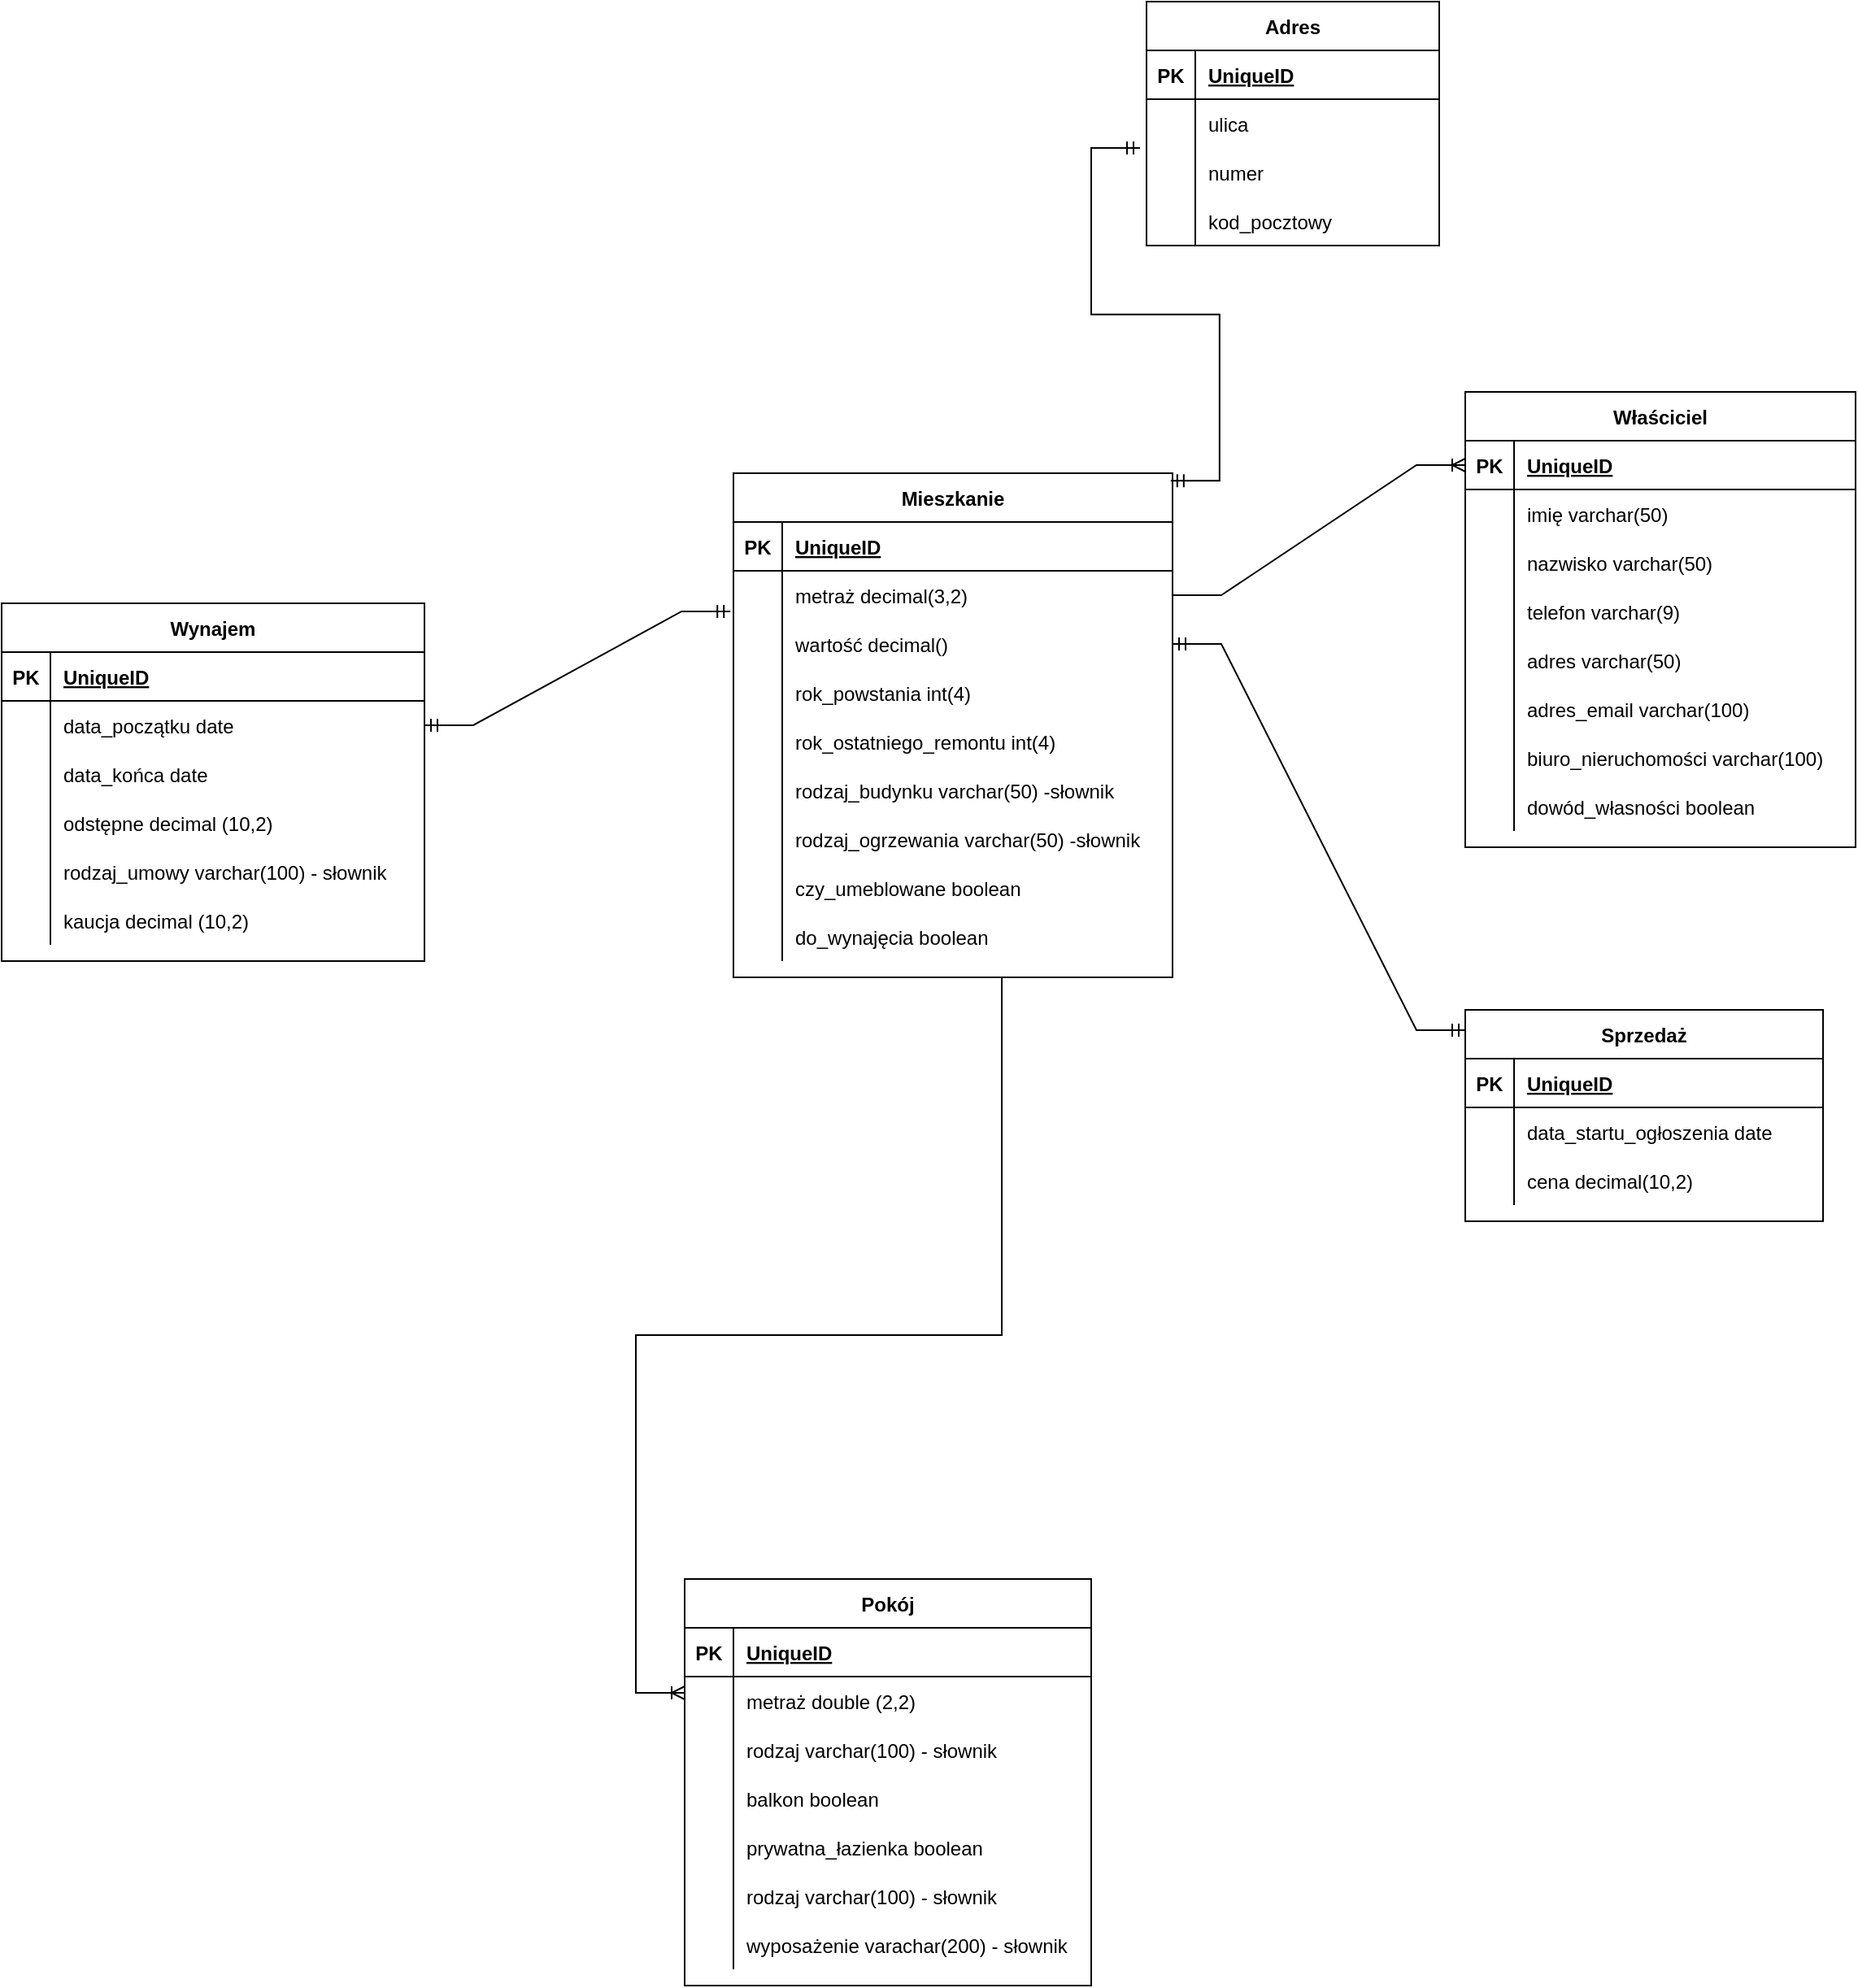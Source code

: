 <mxfile version="20.7.4" type="device"><diagram id="4XhJ7_oc-G2gW-B1SwyS" name="Strona-1"><mxGraphModel dx="2927" dy="2199" grid="1" gridSize="10" guides="1" tooltips="1" connect="1" arrows="1" fold="1" page="1" pageScale="1" pageWidth="827" pageHeight="1169" math="0" shadow="0"><root><mxCell id="0"/><mxCell id="1" parent="0"/><mxCell id="syOkJ2HVIBVwhHrvZyRW-1" value="Mieszkanie" style="shape=table;startSize=30;container=1;collapsible=1;childLayout=tableLayout;fixedRows=1;rowLines=0;fontStyle=1;align=center;resizeLast=1;" parent="1" vertex="1"><mxGeometry x="70" y="160" width="270" height="310" as="geometry"/></mxCell><mxCell id="syOkJ2HVIBVwhHrvZyRW-2" value="" style="shape=tableRow;horizontal=0;startSize=0;swimlaneHead=0;swimlaneBody=0;fillColor=none;collapsible=0;dropTarget=0;points=[[0,0.5],[1,0.5]];portConstraint=eastwest;top=0;left=0;right=0;bottom=1;" parent="syOkJ2HVIBVwhHrvZyRW-1" vertex="1"><mxGeometry y="30" width="270" height="30" as="geometry"/></mxCell><mxCell id="syOkJ2HVIBVwhHrvZyRW-3" value="PK" style="shape=partialRectangle;connectable=0;fillColor=none;top=0;left=0;bottom=0;right=0;fontStyle=1;overflow=hidden;" parent="syOkJ2HVIBVwhHrvZyRW-2" vertex="1"><mxGeometry width="30" height="30" as="geometry"><mxRectangle width="30" height="30" as="alternateBounds"/></mxGeometry></mxCell><mxCell id="syOkJ2HVIBVwhHrvZyRW-4" value="UniqueID" style="shape=partialRectangle;connectable=0;fillColor=none;top=0;left=0;bottom=0;right=0;align=left;spacingLeft=6;fontStyle=5;overflow=hidden;" parent="syOkJ2HVIBVwhHrvZyRW-2" vertex="1"><mxGeometry x="30" width="240" height="30" as="geometry"><mxRectangle width="240" height="30" as="alternateBounds"/></mxGeometry></mxCell><mxCell id="syOkJ2HVIBVwhHrvZyRW-8" value="" style="shape=tableRow;horizontal=0;startSize=0;swimlaneHead=0;swimlaneBody=0;fillColor=none;collapsible=0;dropTarget=0;points=[[0,0.5],[1,0.5]];portConstraint=eastwest;top=0;left=0;right=0;bottom=0;" parent="syOkJ2HVIBVwhHrvZyRW-1" vertex="1"><mxGeometry y="60" width="270" height="30" as="geometry"/></mxCell><mxCell id="syOkJ2HVIBVwhHrvZyRW-9" value="" style="shape=partialRectangle;connectable=0;fillColor=none;top=0;left=0;bottom=0;right=0;editable=1;overflow=hidden;" parent="syOkJ2HVIBVwhHrvZyRW-8" vertex="1"><mxGeometry width="30" height="30" as="geometry"><mxRectangle width="30" height="30" as="alternateBounds"/></mxGeometry></mxCell><mxCell id="syOkJ2HVIBVwhHrvZyRW-10" value="metraż decimal(3,2)" style="shape=partialRectangle;connectable=0;fillColor=none;top=0;left=0;bottom=0;right=0;align=left;spacingLeft=6;overflow=hidden;" parent="syOkJ2HVIBVwhHrvZyRW-8" vertex="1"><mxGeometry x="30" width="240" height="30" as="geometry"><mxRectangle width="240" height="30" as="alternateBounds"/></mxGeometry></mxCell><mxCell id="syOkJ2HVIBVwhHrvZyRW-27" style="shape=tableRow;horizontal=0;startSize=0;swimlaneHead=0;swimlaneBody=0;fillColor=none;collapsible=0;dropTarget=0;points=[[0,0.5],[1,0.5]];portConstraint=eastwest;top=0;left=0;right=0;bottom=0;" parent="syOkJ2HVIBVwhHrvZyRW-1" vertex="1"><mxGeometry y="90" width="270" height="30" as="geometry"/></mxCell><mxCell id="syOkJ2HVIBVwhHrvZyRW-28" style="shape=partialRectangle;connectable=0;fillColor=none;top=0;left=0;bottom=0;right=0;editable=1;overflow=hidden;" parent="syOkJ2HVIBVwhHrvZyRW-27" vertex="1"><mxGeometry width="30" height="30" as="geometry"><mxRectangle width="30" height="30" as="alternateBounds"/></mxGeometry></mxCell><mxCell id="syOkJ2HVIBVwhHrvZyRW-29" value="wartość decimal()" style="shape=partialRectangle;connectable=0;fillColor=none;top=0;left=0;bottom=0;right=0;align=left;spacingLeft=6;overflow=hidden;" parent="syOkJ2HVIBVwhHrvZyRW-27" vertex="1"><mxGeometry x="30" width="240" height="30" as="geometry"><mxRectangle width="240" height="30" as="alternateBounds"/></mxGeometry></mxCell><mxCell id="syOkJ2HVIBVwhHrvZyRW-30" style="shape=tableRow;horizontal=0;startSize=0;swimlaneHead=0;swimlaneBody=0;fillColor=none;collapsible=0;dropTarget=0;points=[[0,0.5],[1,0.5]];portConstraint=eastwest;top=0;left=0;right=0;bottom=0;" parent="syOkJ2HVIBVwhHrvZyRW-1" vertex="1"><mxGeometry y="120" width="270" height="30" as="geometry"/></mxCell><mxCell id="syOkJ2HVIBVwhHrvZyRW-31" style="shape=partialRectangle;connectable=0;fillColor=none;top=0;left=0;bottom=0;right=0;editable=1;overflow=hidden;" parent="syOkJ2HVIBVwhHrvZyRW-30" vertex="1"><mxGeometry width="30" height="30" as="geometry"><mxRectangle width="30" height="30" as="alternateBounds"/></mxGeometry></mxCell><mxCell id="syOkJ2HVIBVwhHrvZyRW-32" value="rok_powstania int(4)" style="shape=partialRectangle;connectable=0;fillColor=none;top=0;left=0;bottom=0;right=0;align=left;spacingLeft=6;overflow=hidden;" parent="syOkJ2HVIBVwhHrvZyRW-30" vertex="1"><mxGeometry x="30" width="240" height="30" as="geometry"><mxRectangle width="240" height="30" as="alternateBounds"/></mxGeometry></mxCell><mxCell id="syOkJ2HVIBVwhHrvZyRW-33" style="shape=tableRow;horizontal=0;startSize=0;swimlaneHead=0;swimlaneBody=0;fillColor=none;collapsible=0;dropTarget=0;points=[[0,0.5],[1,0.5]];portConstraint=eastwest;top=0;left=0;right=0;bottom=0;" parent="syOkJ2HVIBVwhHrvZyRW-1" vertex="1"><mxGeometry y="150" width="270" height="30" as="geometry"/></mxCell><mxCell id="syOkJ2HVIBVwhHrvZyRW-34" style="shape=partialRectangle;connectable=0;fillColor=none;top=0;left=0;bottom=0;right=0;editable=1;overflow=hidden;" parent="syOkJ2HVIBVwhHrvZyRW-33" vertex="1"><mxGeometry width="30" height="30" as="geometry"><mxRectangle width="30" height="30" as="alternateBounds"/></mxGeometry></mxCell><mxCell id="syOkJ2HVIBVwhHrvZyRW-35" value="rok_ostatniego_remontu int(4)" style="shape=partialRectangle;connectable=0;fillColor=none;top=0;left=0;bottom=0;right=0;align=left;spacingLeft=6;overflow=hidden;" parent="syOkJ2HVIBVwhHrvZyRW-33" vertex="1"><mxGeometry x="30" width="240" height="30" as="geometry"><mxRectangle width="240" height="30" as="alternateBounds"/></mxGeometry></mxCell><mxCell id="syOkJ2HVIBVwhHrvZyRW-36" style="shape=tableRow;horizontal=0;startSize=0;swimlaneHead=0;swimlaneBody=0;fillColor=none;collapsible=0;dropTarget=0;points=[[0,0.5],[1,0.5]];portConstraint=eastwest;top=0;left=0;right=0;bottom=0;" parent="syOkJ2HVIBVwhHrvZyRW-1" vertex="1"><mxGeometry y="180" width="270" height="30" as="geometry"/></mxCell><mxCell id="syOkJ2HVIBVwhHrvZyRW-37" style="shape=partialRectangle;connectable=0;fillColor=none;top=0;left=0;bottom=0;right=0;editable=1;overflow=hidden;" parent="syOkJ2HVIBVwhHrvZyRW-36" vertex="1"><mxGeometry width="30" height="30" as="geometry"><mxRectangle width="30" height="30" as="alternateBounds"/></mxGeometry></mxCell><mxCell id="syOkJ2HVIBVwhHrvZyRW-38" value="rodzaj_budynku varchar(50) -słownik" style="shape=partialRectangle;connectable=0;fillColor=none;top=0;left=0;bottom=0;right=0;align=left;spacingLeft=6;overflow=hidden;" parent="syOkJ2HVIBVwhHrvZyRW-36" vertex="1"><mxGeometry x="30" width="240" height="30" as="geometry"><mxRectangle width="240" height="30" as="alternateBounds"/></mxGeometry></mxCell><mxCell id="syOkJ2HVIBVwhHrvZyRW-39" style="shape=tableRow;horizontal=0;startSize=0;swimlaneHead=0;swimlaneBody=0;fillColor=none;collapsible=0;dropTarget=0;points=[[0,0.5],[1,0.5]];portConstraint=eastwest;top=0;left=0;right=0;bottom=0;" parent="syOkJ2HVIBVwhHrvZyRW-1" vertex="1"><mxGeometry y="210" width="270" height="30" as="geometry"/></mxCell><mxCell id="syOkJ2HVIBVwhHrvZyRW-40" style="shape=partialRectangle;connectable=0;fillColor=none;top=0;left=0;bottom=0;right=0;editable=1;overflow=hidden;" parent="syOkJ2HVIBVwhHrvZyRW-39" vertex="1"><mxGeometry width="30" height="30" as="geometry"><mxRectangle width="30" height="30" as="alternateBounds"/></mxGeometry></mxCell><mxCell id="syOkJ2HVIBVwhHrvZyRW-41" value="rodzaj_ogrzewania varchar(50) -słownik" style="shape=partialRectangle;connectable=0;fillColor=none;top=0;left=0;bottom=0;right=0;align=left;spacingLeft=6;overflow=hidden;" parent="syOkJ2HVIBVwhHrvZyRW-39" vertex="1"><mxGeometry x="30" width="240" height="30" as="geometry"><mxRectangle width="240" height="30" as="alternateBounds"/></mxGeometry></mxCell><mxCell id="syOkJ2HVIBVwhHrvZyRW-42" style="shape=tableRow;horizontal=0;startSize=0;swimlaneHead=0;swimlaneBody=0;fillColor=none;collapsible=0;dropTarget=0;points=[[0,0.5],[1,0.5]];portConstraint=eastwest;top=0;left=0;right=0;bottom=0;" parent="syOkJ2HVIBVwhHrvZyRW-1" vertex="1"><mxGeometry y="240" width="270" height="30" as="geometry"/></mxCell><mxCell id="syOkJ2HVIBVwhHrvZyRW-43" style="shape=partialRectangle;connectable=0;fillColor=none;top=0;left=0;bottom=0;right=0;editable=1;overflow=hidden;" parent="syOkJ2HVIBVwhHrvZyRW-42" vertex="1"><mxGeometry width="30" height="30" as="geometry"><mxRectangle width="30" height="30" as="alternateBounds"/></mxGeometry></mxCell><mxCell id="syOkJ2HVIBVwhHrvZyRW-44" value="czy_umeblowane boolean" style="shape=partialRectangle;connectable=0;fillColor=none;top=0;left=0;bottom=0;right=0;align=left;spacingLeft=6;overflow=hidden;" parent="syOkJ2HVIBVwhHrvZyRW-42" vertex="1"><mxGeometry x="30" width="240" height="30" as="geometry"><mxRectangle width="240" height="30" as="alternateBounds"/></mxGeometry></mxCell><mxCell id="syOkJ2HVIBVwhHrvZyRW-146" style="shape=tableRow;horizontal=0;startSize=0;swimlaneHead=0;swimlaneBody=0;fillColor=none;collapsible=0;dropTarget=0;points=[[0,0.5],[1,0.5]];portConstraint=eastwest;top=0;left=0;right=0;bottom=0;" parent="syOkJ2HVIBVwhHrvZyRW-1" vertex="1"><mxGeometry y="270" width="270" height="30" as="geometry"/></mxCell><mxCell id="syOkJ2HVIBVwhHrvZyRW-147" style="shape=partialRectangle;connectable=0;fillColor=none;top=0;left=0;bottom=0;right=0;editable=1;overflow=hidden;" parent="syOkJ2HVIBVwhHrvZyRW-146" vertex="1"><mxGeometry width="30" height="30" as="geometry"><mxRectangle width="30" height="30" as="alternateBounds"/></mxGeometry></mxCell><mxCell id="syOkJ2HVIBVwhHrvZyRW-148" value="do_wynajęcia boolean" style="shape=partialRectangle;connectable=0;fillColor=none;top=0;left=0;bottom=0;right=0;align=left;spacingLeft=6;overflow=hidden;" parent="syOkJ2HVIBVwhHrvZyRW-146" vertex="1"><mxGeometry x="30" width="240" height="30" as="geometry"><mxRectangle width="240" height="30" as="alternateBounds"/></mxGeometry></mxCell><mxCell id="syOkJ2HVIBVwhHrvZyRW-54" value="Właściciel" style="shape=table;startSize=30;container=1;collapsible=1;childLayout=tableLayout;fixedRows=1;rowLines=0;fontStyle=1;align=center;resizeLast=1;" parent="1" vertex="1"><mxGeometry x="520" y="110" width="240" height="280" as="geometry"/></mxCell><mxCell id="syOkJ2HVIBVwhHrvZyRW-55" value="" style="shape=tableRow;horizontal=0;startSize=0;swimlaneHead=0;swimlaneBody=0;fillColor=none;collapsible=0;dropTarget=0;points=[[0,0.5],[1,0.5]];portConstraint=eastwest;top=0;left=0;right=0;bottom=1;" parent="syOkJ2HVIBVwhHrvZyRW-54" vertex="1"><mxGeometry y="30" width="240" height="30" as="geometry"/></mxCell><mxCell id="syOkJ2HVIBVwhHrvZyRW-56" value="PK" style="shape=partialRectangle;connectable=0;fillColor=none;top=0;left=0;bottom=0;right=0;fontStyle=1;overflow=hidden;" parent="syOkJ2HVIBVwhHrvZyRW-55" vertex="1"><mxGeometry width="30" height="30" as="geometry"><mxRectangle width="30" height="30" as="alternateBounds"/></mxGeometry></mxCell><mxCell id="syOkJ2HVIBVwhHrvZyRW-57" value="UniqueID" style="shape=partialRectangle;connectable=0;fillColor=none;top=0;left=0;bottom=0;right=0;align=left;spacingLeft=6;fontStyle=5;overflow=hidden;" parent="syOkJ2HVIBVwhHrvZyRW-55" vertex="1"><mxGeometry x="30" width="210" height="30" as="geometry"><mxRectangle width="210" height="30" as="alternateBounds"/></mxGeometry></mxCell><mxCell id="syOkJ2HVIBVwhHrvZyRW-58" value="" style="shape=tableRow;horizontal=0;startSize=0;swimlaneHead=0;swimlaneBody=0;fillColor=none;collapsible=0;dropTarget=0;points=[[0,0.5],[1,0.5]];portConstraint=eastwest;top=0;left=0;right=0;bottom=0;" parent="syOkJ2HVIBVwhHrvZyRW-54" vertex="1"><mxGeometry y="60" width="240" height="30" as="geometry"/></mxCell><mxCell id="syOkJ2HVIBVwhHrvZyRW-59" value="" style="shape=partialRectangle;connectable=0;fillColor=none;top=0;left=0;bottom=0;right=0;editable=1;overflow=hidden;" parent="syOkJ2HVIBVwhHrvZyRW-58" vertex="1"><mxGeometry width="30" height="30" as="geometry"><mxRectangle width="30" height="30" as="alternateBounds"/></mxGeometry></mxCell><mxCell id="syOkJ2HVIBVwhHrvZyRW-60" value="imię varchar(50)" style="shape=partialRectangle;connectable=0;fillColor=none;top=0;left=0;bottom=0;right=0;align=left;spacingLeft=6;overflow=hidden;" parent="syOkJ2HVIBVwhHrvZyRW-58" vertex="1"><mxGeometry x="30" width="210" height="30" as="geometry"><mxRectangle width="210" height="30" as="alternateBounds"/></mxGeometry></mxCell><mxCell id="syOkJ2HVIBVwhHrvZyRW-61" value="" style="shape=tableRow;horizontal=0;startSize=0;swimlaneHead=0;swimlaneBody=0;fillColor=none;collapsible=0;dropTarget=0;points=[[0,0.5],[1,0.5]];portConstraint=eastwest;top=0;left=0;right=0;bottom=0;" parent="syOkJ2HVIBVwhHrvZyRW-54" vertex="1"><mxGeometry y="90" width="240" height="30" as="geometry"/></mxCell><mxCell id="syOkJ2HVIBVwhHrvZyRW-62" value="" style="shape=partialRectangle;connectable=0;fillColor=none;top=0;left=0;bottom=0;right=0;editable=1;overflow=hidden;" parent="syOkJ2HVIBVwhHrvZyRW-61" vertex="1"><mxGeometry width="30" height="30" as="geometry"><mxRectangle width="30" height="30" as="alternateBounds"/></mxGeometry></mxCell><mxCell id="syOkJ2HVIBVwhHrvZyRW-63" value="nazwisko varchar(50)" style="shape=partialRectangle;connectable=0;fillColor=none;top=0;left=0;bottom=0;right=0;align=left;spacingLeft=6;overflow=hidden;" parent="syOkJ2HVIBVwhHrvZyRW-61" vertex="1"><mxGeometry x="30" width="210" height="30" as="geometry"><mxRectangle width="210" height="30" as="alternateBounds"/></mxGeometry></mxCell><mxCell id="syOkJ2HVIBVwhHrvZyRW-64" value="" style="shape=tableRow;horizontal=0;startSize=0;swimlaneHead=0;swimlaneBody=0;fillColor=none;collapsible=0;dropTarget=0;points=[[0,0.5],[1,0.5]];portConstraint=eastwest;top=0;left=0;right=0;bottom=0;" parent="syOkJ2HVIBVwhHrvZyRW-54" vertex="1"><mxGeometry y="120" width="240" height="30" as="geometry"/></mxCell><mxCell id="syOkJ2HVIBVwhHrvZyRW-65" value="" style="shape=partialRectangle;connectable=0;fillColor=none;top=0;left=0;bottom=0;right=0;editable=1;overflow=hidden;" parent="syOkJ2HVIBVwhHrvZyRW-64" vertex="1"><mxGeometry width="30" height="30" as="geometry"><mxRectangle width="30" height="30" as="alternateBounds"/></mxGeometry></mxCell><mxCell id="syOkJ2HVIBVwhHrvZyRW-66" value="telefon varchar(9)" style="shape=partialRectangle;connectable=0;fillColor=none;top=0;left=0;bottom=0;right=0;align=left;spacingLeft=6;overflow=hidden;" parent="syOkJ2HVIBVwhHrvZyRW-64" vertex="1"><mxGeometry x="30" width="210" height="30" as="geometry"><mxRectangle width="210" height="30" as="alternateBounds"/></mxGeometry></mxCell><mxCell id="syOkJ2HVIBVwhHrvZyRW-67" style="shape=tableRow;horizontal=0;startSize=0;swimlaneHead=0;swimlaneBody=0;fillColor=none;collapsible=0;dropTarget=0;points=[[0,0.5],[1,0.5]];portConstraint=eastwest;top=0;left=0;right=0;bottom=0;" parent="syOkJ2HVIBVwhHrvZyRW-54" vertex="1"><mxGeometry y="150" width="240" height="30" as="geometry"/></mxCell><mxCell id="syOkJ2HVIBVwhHrvZyRW-68" style="shape=partialRectangle;connectable=0;fillColor=none;top=0;left=0;bottom=0;right=0;editable=1;overflow=hidden;" parent="syOkJ2HVIBVwhHrvZyRW-67" vertex="1"><mxGeometry width="30" height="30" as="geometry"><mxRectangle width="30" height="30" as="alternateBounds"/></mxGeometry></mxCell><mxCell id="syOkJ2HVIBVwhHrvZyRW-69" value="adres varchar(50)" style="shape=partialRectangle;connectable=0;fillColor=none;top=0;left=0;bottom=0;right=0;align=left;spacingLeft=6;overflow=hidden;" parent="syOkJ2HVIBVwhHrvZyRW-67" vertex="1"><mxGeometry x="30" width="210" height="30" as="geometry"><mxRectangle width="210" height="30" as="alternateBounds"/></mxGeometry></mxCell><mxCell id="syOkJ2HVIBVwhHrvZyRW-70" style="shape=tableRow;horizontal=0;startSize=0;swimlaneHead=0;swimlaneBody=0;fillColor=none;collapsible=0;dropTarget=0;points=[[0,0.5],[1,0.5]];portConstraint=eastwest;top=0;left=0;right=0;bottom=0;" parent="syOkJ2HVIBVwhHrvZyRW-54" vertex="1"><mxGeometry y="180" width="240" height="30" as="geometry"/></mxCell><mxCell id="syOkJ2HVIBVwhHrvZyRW-71" style="shape=partialRectangle;connectable=0;fillColor=none;top=0;left=0;bottom=0;right=0;editable=1;overflow=hidden;" parent="syOkJ2HVIBVwhHrvZyRW-70" vertex="1"><mxGeometry width="30" height="30" as="geometry"><mxRectangle width="30" height="30" as="alternateBounds"/></mxGeometry></mxCell><mxCell id="syOkJ2HVIBVwhHrvZyRW-72" value="adres_email varchar(100)" style="shape=partialRectangle;connectable=0;fillColor=none;top=0;left=0;bottom=0;right=0;align=left;spacingLeft=6;overflow=hidden;" parent="syOkJ2HVIBVwhHrvZyRW-70" vertex="1"><mxGeometry x="30" width="210" height="30" as="geometry"><mxRectangle width="210" height="30" as="alternateBounds"/></mxGeometry></mxCell><mxCell id="syOkJ2HVIBVwhHrvZyRW-76" style="shape=tableRow;horizontal=0;startSize=0;swimlaneHead=0;swimlaneBody=0;fillColor=none;collapsible=0;dropTarget=0;points=[[0,0.5],[1,0.5]];portConstraint=eastwest;top=0;left=0;right=0;bottom=0;" parent="syOkJ2HVIBVwhHrvZyRW-54" vertex="1"><mxGeometry y="210" width="240" height="30" as="geometry"/></mxCell><mxCell id="syOkJ2HVIBVwhHrvZyRW-77" style="shape=partialRectangle;connectable=0;fillColor=none;top=0;left=0;bottom=0;right=0;editable=1;overflow=hidden;" parent="syOkJ2HVIBVwhHrvZyRW-76" vertex="1"><mxGeometry width="30" height="30" as="geometry"><mxRectangle width="30" height="30" as="alternateBounds"/></mxGeometry></mxCell><mxCell id="syOkJ2HVIBVwhHrvZyRW-78" value="biuro_nieruchomości varchar(100)" style="shape=partialRectangle;connectable=0;fillColor=none;top=0;left=0;bottom=0;right=0;align=left;spacingLeft=6;overflow=hidden;" parent="syOkJ2HVIBVwhHrvZyRW-76" vertex="1"><mxGeometry x="30" width="210" height="30" as="geometry"><mxRectangle width="210" height="30" as="alternateBounds"/></mxGeometry></mxCell><mxCell id="syOkJ2HVIBVwhHrvZyRW-143" style="shape=tableRow;horizontal=0;startSize=0;swimlaneHead=0;swimlaneBody=0;fillColor=none;collapsible=0;dropTarget=0;points=[[0,0.5],[1,0.5]];portConstraint=eastwest;top=0;left=0;right=0;bottom=0;" parent="syOkJ2HVIBVwhHrvZyRW-54" vertex="1"><mxGeometry y="240" width="240" height="30" as="geometry"/></mxCell><mxCell id="syOkJ2HVIBVwhHrvZyRW-144" style="shape=partialRectangle;connectable=0;fillColor=none;top=0;left=0;bottom=0;right=0;editable=1;overflow=hidden;" parent="syOkJ2HVIBVwhHrvZyRW-143" vertex="1"><mxGeometry width="30" height="30" as="geometry"><mxRectangle width="30" height="30" as="alternateBounds"/></mxGeometry></mxCell><mxCell id="syOkJ2HVIBVwhHrvZyRW-145" value="dowód_własności boolean" style="shape=partialRectangle;connectable=0;fillColor=none;top=0;left=0;bottom=0;right=0;align=left;spacingLeft=6;overflow=hidden;" parent="syOkJ2HVIBVwhHrvZyRW-143" vertex="1"><mxGeometry x="30" width="210" height="30" as="geometry"><mxRectangle width="210" height="30" as="alternateBounds"/></mxGeometry></mxCell><mxCell id="syOkJ2HVIBVwhHrvZyRW-79" value="Wynajem" style="shape=table;startSize=30;container=1;collapsible=1;childLayout=tableLayout;fixedRows=1;rowLines=0;fontStyle=1;align=center;resizeLast=1;" parent="1" vertex="1"><mxGeometry x="-380" y="240" width="260" height="220" as="geometry"/></mxCell><mxCell id="syOkJ2HVIBVwhHrvZyRW-80" value="" style="shape=tableRow;horizontal=0;startSize=0;swimlaneHead=0;swimlaneBody=0;fillColor=none;collapsible=0;dropTarget=0;points=[[0,0.5],[1,0.5]];portConstraint=eastwest;top=0;left=0;right=0;bottom=1;" parent="syOkJ2HVIBVwhHrvZyRW-79" vertex="1"><mxGeometry y="30" width="260" height="30" as="geometry"/></mxCell><mxCell id="syOkJ2HVIBVwhHrvZyRW-81" value="PK" style="shape=partialRectangle;connectable=0;fillColor=none;top=0;left=0;bottom=0;right=0;fontStyle=1;overflow=hidden;" parent="syOkJ2HVIBVwhHrvZyRW-80" vertex="1"><mxGeometry width="30" height="30" as="geometry"><mxRectangle width="30" height="30" as="alternateBounds"/></mxGeometry></mxCell><mxCell id="syOkJ2HVIBVwhHrvZyRW-82" value="UniqueID" style="shape=partialRectangle;connectable=0;fillColor=none;top=0;left=0;bottom=0;right=0;align=left;spacingLeft=6;fontStyle=5;overflow=hidden;" parent="syOkJ2HVIBVwhHrvZyRW-80" vertex="1"><mxGeometry x="30" width="230" height="30" as="geometry"><mxRectangle width="230" height="30" as="alternateBounds"/></mxGeometry></mxCell><mxCell id="syOkJ2HVIBVwhHrvZyRW-83" value="" style="shape=tableRow;horizontal=0;startSize=0;swimlaneHead=0;swimlaneBody=0;fillColor=none;collapsible=0;dropTarget=0;points=[[0,0.5],[1,0.5]];portConstraint=eastwest;top=0;left=0;right=0;bottom=0;" parent="syOkJ2HVIBVwhHrvZyRW-79" vertex="1"><mxGeometry y="60" width="260" height="30" as="geometry"/></mxCell><mxCell id="syOkJ2HVIBVwhHrvZyRW-84" value="" style="shape=partialRectangle;connectable=0;fillColor=none;top=0;left=0;bottom=0;right=0;editable=1;overflow=hidden;" parent="syOkJ2HVIBVwhHrvZyRW-83" vertex="1"><mxGeometry width="30" height="30" as="geometry"><mxRectangle width="30" height="30" as="alternateBounds"/></mxGeometry></mxCell><mxCell id="syOkJ2HVIBVwhHrvZyRW-85" value="data_początku date" style="shape=partialRectangle;connectable=0;fillColor=none;top=0;left=0;bottom=0;right=0;align=left;spacingLeft=6;overflow=hidden;" parent="syOkJ2HVIBVwhHrvZyRW-83" vertex="1"><mxGeometry x="30" width="230" height="30" as="geometry"><mxRectangle width="230" height="30" as="alternateBounds"/></mxGeometry></mxCell><mxCell id="syOkJ2HVIBVwhHrvZyRW-86" value="" style="shape=tableRow;horizontal=0;startSize=0;swimlaneHead=0;swimlaneBody=0;fillColor=none;collapsible=0;dropTarget=0;points=[[0,0.5],[1,0.5]];portConstraint=eastwest;top=0;left=0;right=0;bottom=0;" parent="syOkJ2HVIBVwhHrvZyRW-79" vertex="1"><mxGeometry y="90" width="260" height="30" as="geometry"/></mxCell><mxCell id="syOkJ2HVIBVwhHrvZyRW-87" value="" style="shape=partialRectangle;connectable=0;fillColor=none;top=0;left=0;bottom=0;right=0;editable=1;overflow=hidden;" parent="syOkJ2HVIBVwhHrvZyRW-86" vertex="1"><mxGeometry width="30" height="30" as="geometry"><mxRectangle width="30" height="30" as="alternateBounds"/></mxGeometry></mxCell><mxCell id="syOkJ2HVIBVwhHrvZyRW-88" value="data_końca date" style="shape=partialRectangle;connectable=0;fillColor=none;top=0;left=0;bottom=0;right=0;align=left;spacingLeft=6;overflow=hidden;" parent="syOkJ2HVIBVwhHrvZyRW-86" vertex="1"><mxGeometry x="30" width="230" height="30" as="geometry"><mxRectangle width="230" height="30" as="alternateBounds"/></mxGeometry></mxCell><mxCell id="syOkJ2HVIBVwhHrvZyRW-89" value="" style="shape=tableRow;horizontal=0;startSize=0;swimlaneHead=0;swimlaneBody=0;fillColor=none;collapsible=0;dropTarget=0;points=[[0,0.5],[1,0.5]];portConstraint=eastwest;top=0;left=0;right=0;bottom=0;" parent="syOkJ2HVIBVwhHrvZyRW-79" vertex="1"><mxGeometry y="120" width="260" height="30" as="geometry"/></mxCell><mxCell id="syOkJ2HVIBVwhHrvZyRW-90" value="" style="shape=partialRectangle;connectable=0;fillColor=none;top=0;left=0;bottom=0;right=0;editable=1;overflow=hidden;" parent="syOkJ2HVIBVwhHrvZyRW-89" vertex="1"><mxGeometry width="30" height="30" as="geometry"><mxRectangle width="30" height="30" as="alternateBounds"/></mxGeometry></mxCell><mxCell id="syOkJ2HVIBVwhHrvZyRW-91" value="odstępne decimal (10,2)" style="shape=partialRectangle;connectable=0;fillColor=none;top=0;left=0;bottom=0;right=0;align=left;spacingLeft=6;overflow=hidden;" parent="syOkJ2HVIBVwhHrvZyRW-89" vertex="1"><mxGeometry x="30" width="230" height="30" as="geometry"><mxRectangle width="230" height="30" as="alternateBounds"/></mxGeometry></mxCell><mxCell id="syOkJ2HVIBVwhHrvZyRW-92" style="shape=tableRow;horizontal=0;startSize=0;swimlaneHead=0;swimlaneBody=0;fillColor=none;collapsible=0;dropTarget=0;points=[[0,0.5],[1,0.5]];portConstraint=eastwest;top=0;left=0;right=0;bottom=0;" parent="syOkJ2HVIBVwhHrvZyRW-79" vertex="1"><mxGeometry y="150" width="260" height="30" as="geometry"/></mxCell><mxCell id="syOkJ2HVIBVwhHrvZyRW-93" style="shape=partialRectangle;connectable=0;fillColor=none;top=0;left=0;bottom=0;right=0;editable=1;overflow=hidden;" parent="syOkJ2HVIBVwhHrvZyRW-92" vertex="1"><mxGeometry width="30" height="30" as="geometry"><mxRectangle width="30" height="30" as="alternateBounds"/></mxGeometry></mxCell><mxCell id="syOkJ2HVIBVwhHrvZyRW-94" value="rodzaj_umowy varchar(100) - słownik" style="shape=partialRectangle;connectable=0;fillColor=none;top=0;left=0;bottom=0;right=0;align=left;spacingLeft=6;overflow=hidden;" parent="syOkJ2HVIBVwhHrvZyRW-92" vertex="1"><mxGeometry x="30" width="230" height="30" as="geometry"><mxRectangle width="230" height="30" as="alternateBounds"/></mxGeometry></mxCell><mxCell id="syOkJ2HVIBVwhHrvZyRW-95" style="shape=tableRow;horizontal=0;startSize=0;swimlaneHead=0;swimlaneBody=0;fillColor=none;collapsible=0;dropTarget=0;points=[[0,0.5],[1,0.5]];portConstraint=eastwest;top=0;left=0;right=0;bottom=0;" parent="syOkJ2HVIBVwhHrvZyRW-79" vertex="1"><mxGeometry y="180" width="260" height="30" as="geometry"/></mxCell><mxCell id="syOkJ2HVIBVwhHrvZyRW-96" style="shape=partialRectangle;connectable=0;fillColor=none;top=0;left=0;bottom=0;right=0;editable=1;overflow=hidden;" parent="syOkJ2HVIBVwhHrvZyRW-95" vertex="1"><mxGeometry width="30" height="30" as="geometry"><mxRectangle width="30" height="30" as="alternateBounds"/></mxGeometry></mxCell><mxCell id="syOkJ2HVIBVwhHrvZyRW-97" value="kaucja decimal (10,2)" style="shape=partialRectangle;connectable=0;fillColor=none;top=0;left=0;bottom=0;right=0;align=left;spacingLeft=6;overflow=hidden;" parent="syOkJ2HVIBVwhHrvZyRW-95" vertex="1"><mxGeometry x="30" width="230" height="30" as="geometry"><mxRectangle width="230" height="30" as="alternateBounds"/></mxGeometry></mxCell><mxCell id="syOkJ2HVIBVwhHrvZyRW-98" value="Sprzedaż" style="shape=table;startSize=30;container=1;collapsible=1;childLayout=tableLayout;fixedRows=1;rowLines=0;fontStyle=1;align=center;resizeLast=1;" parent="1" vertex="1"><mxGeometry x="520" y="490" width="220" height="130" as="geometry"/></mxCell><mxCell id="syOkJ2HVIBVwhHrvZyRW-99" value="" style="shape=tableRow;horizontal=0;startSize=0;swimlaneHead=0;swimlaneBody=0;fillColor=none;collapsible=0;dropTarget=0;points=[[0,0.5],[1,0.5]];portConstraint=eastwest;top=0;left=0;right=0;bottom=1;" parent="syOkJ2HVIBVwhHrvZyRW-98" vertex="1"><mxGeometry y="30" width="220" height="30" as="geometry"/></mxCell><mxCell id="syOkJ2HVIBVwhHrvZyRW-100" value="PK" style="shape=partialRectangle;connectable=0;fillColor=none;top=0;left=0;bottom=0;right=0;fontStyle=1;overflow=hidden;" parent="syOkJ2HVIBVwhHrvZyRW-99" vertex="1"><mxGeometry width="30" height="30" as="geometry"><mxRectangle width="30" height="30" as="alternateBounds"/></mxGeometry></mxCell><mxCell id="syOkJ2HVIBVwhHrvZyRW-101" value="UniqueID" style="shape=partialRectangle;connectable=0;fillColor=none;top=0;left=0;bottom=0;right=0;align=left;spacingLeft=6;fontStyle=5;overflow=hidden;" parent="syOkJ2HVIBVwhHrvZyRW-99" vertex="1"><mxGeometry x="30" width="190" height="30" as="geometry"><mxRectangle width="190" height="30" as="alternateBounds"/></mxGeometry></mxCell><mxCell id="syOkJ2HVIBVwhHrvZyRW-102" value="" style="shape=tableRow;horizontal=0;startSize=0;swimlaneHead=0;swimlaneBody=0;fillColor=none;collapsible=0;dropTarget=0;points=[[0,0.5],[1,0.5]];portConstraint=eastwest;top=0;left=0;right=0;bottom=0;" parent="syOkJ2HVIBVwhHrvZyRW-98" vertex="1"><mxGeometry y="60" width="220" height="30" as="geometry"/></mxCell><mxCell id="syOkJ2HVIBVwhHrvZyRW-103" value="" style="shape=partialRectangle;connectable=0;fillColor=none;top=0;left=0;bottom=0;right=0;editable=1;overflow=hidden;" parent="syOkJ2HVIBVwhHrvZyRW-102" vertex="1"><mxGeometry width="30" height="30" as="geometry"><mxRectangle width="30" height="30" as="alternateBounds"/></mxGeometry></mxCell><mxCell id="syOkJ2HVIBVwhHrvZyRW-104" value="data_startu_ogłoszenia date" style="shape=partialRectangle;connectable=0;fillColor=none;top=0;left=0;bottom=0;right=0;align=left;spacingLeft=6;overflow=hidden;" parent="syOkJ2HVIBVwhHrvZyRW-102" vertex="1"><mxGeometry x="30" width="190" height="30" as="geometry"><mxRectangle width="190" height="30" as="alternateBounds"/></mxGeometry></mxCell><mxCell id="syOkJ2HVIBVwhHrvZyRW-105" value="" style="shape=tableRow;horizontal=0;startSize=0;swimlaneHead=0;swimlaneBody=0;fillColor=none;collapsible=0;dropTarget=0;points=[[0,0.5],[1,0.5]];portConstraint=eastwest;top=0;left=0;right=0;bottom=0;" parent="syOkJ2HVIBVwhHrvZyRW-98" vertex="1"><mxGeometry y="90" width="220" height="30" as="geometry"/></mxCell><mxCell id="syOkJ2HVIBVwhHrvZyRW-106" value="" style="shape=partialRectangle;connectable=0;fillColor=none;top=0;left=0;bottom=0;right=0;editable=1;overflow=hidden;" parent="syOkJ2HVIBVwhHrvZyRW-105" vertex="1"><mxGeometry width="30" height="30" as="geometry"><mxRectangle width="30" height="30" as="alternateBounds"/></mxGeometry></mxCell><mxCell id="syOkJ2HVIBVwhHrvZyRW-107" value="cena decimal(10,2)" style="shape=partialRectangle;connectable=0;fillColor=none;top=0;left=0;bottom=0;right=0;align=left;spacingLeft=6;overflow=hidden;" parent="syOkJ2HVIBVwhHrvZyRW-105" vertex="1"><mxGeometry x="30" width="190" height="30" as="geometry"><mxRectangle width="190" height="30" as="alternateBounds"/></mxGeometry></mxCell><mxCell id="syOkJ2HVIBVwhHrvZyRW-117" value="Pokój" style="shape=table;startSize=30;container=1;collapsible=1;childLayout=tableLayout;fixedRows=1;rowLines=0;fontStyle=1;align=center;resizeLast=1;" parent="1" vertex="1"><mxGeometry x="40" y="840" width="250" height="250" as="geometry"/></mxCell><mxCell id="syOkJ2HVIBVwhHrvZyRW-118" value="" style="shape=tableRow;horizontal=0;startSize=0;swimlaneHead=0;swimlaneBody=0;fillColor=none;collapsible=0;dropTarget=0;points=[[0,0.5],[1,0.5]];portConstraint=eastwest;top=0;left=0;right=0;bottom=1;" parent="syOkJ2HVIBVwhHrvZyRW-117" vertex="1"><mxGeometry y="30" width="250" height="30" as="geometry"/></mxCell><mxCell id="syOkJ2HVIBVwhHrvZyRW-119" value="PK" style="shape=partialRectangle;connectable=0;fillColor=none;top=0;left=0;bottom=0;right=0;fontStyle=1;overflow=hidden;" parent="syOkJ2HVIBVwhHrvZyRW-118" vertex="1"><mxGeometry width="30" height="30" as="geometry"><mxRectangle width="30" height="30" as="alternateBounds"/></mxGeometry></mxCell><mxCell id="syOkJ2HVIBVwhHrvZyRW-120" value="UniqueID" style="shape=partialRectangle;connectable=0;fillColor=none;top=0;left=0;bottom=0;right=0;align=left;spacingLeft=6;fontStyle=5;overflow=hidden;" parent="syOkJ2HVIBVwhHrvZyRW-118" vertex="1"><mxGeometry x="30" width="220" height="30" as="geometry"><mxRectangle width="220" height="30" as="alternateBounds"/></mxGeometry></mxCell><mxCell id="syOkJ2HVIBVwhHrvZyRW-121" value="" style="shape=tableRow;horizontal=0;startSize=0;swimlaneHead=0;swimlaneBody=0;fillColor=none;collapsible=0;dropTarget=0;points=[[0,0.5],[1,0.5]];portConstraint=eastwest;top=0;left=0;right=0;bottom=0;" parent="syOkJ2HVIBVwhHrvZyRW-117" vertex="1"><mxGeometry y="60" width="250" height="30" as="geometry"/></mxCell><mxCell id="syOkJ2HVIBVwhHrvZyRW-122" value="" style="shape=partialRectangle;connectable=0;fillColor=none;top=0;left=0;bottom=0;right=0;editable=1;overflow=hidden;" parent="syOkJ2HVIBVwhHrvZyRW-121" vertex="1"><mxGeometry width="30" height="30" as="geometry"><mxRectangle width="30" height="30" as="alternateBounds"/></mxGeometry></mxCell><mxCell id="syOkJ2HVIBVwhHrvZyRW-123" value="metraż double (2,2)" style="shape=partialRectangle;connectable=0;fillColor=none;top=0;left=0;bottom=0;right=0;align=left;spacingLeft=6;overflow=hidden;" parent="syOkJ2HVIBVwhHrvZyRW-121" vertex="1"><mxGeometry x="30" width="220" height="30" as="geometry"><mxRectangle width="220" height="30" as="alternateBounds"/></mxGeometry></mxCell><mxCell id="syOkJ2HVIBVwhHrvZyRW-124" value="" style="shape=tableRow;horizontal=0;startSize=0;swimlaneHead=0;swimlaneBody=0;fillColor=none;collapsible=0;dropTarget=0;points=[[0,0.5],[1,0.5]];portConstraint=eastwest;top=0;left=0;right=0;bottom=0;" parent="syOkJ2HVIBVwhHrvZyRW-117" vertex="1"><mxGeometry y="90" width="250" height="30" as="geometry"/></mxCell><mxCell id="syOkJ2HVIBVwhHrvZyRW-125" value="" style="shape=partialRectangle;connectable=0;fillColor=none;top=0;left=0;bottom=0;right=0;editable=1;overflow=hidden;" parent="syOkJ2HVIBVwhHrvZyRW-124" vertex="1"><mxGeometry width="30" height="30" as="geometry"><mxRectangle width="30" height="30" as="alternateBounds"/></mxGeometry></mxCell><mxCell id="syOkJ2HVIBVwhHrvZyRW-126" value="rodzaj varchar(100) - słownik" style="shape=partialRectangle;connectable=0;fillColor=none;top=0;left=0;bottom=0;right=0;align=left;spacingLeft=6;overflow=hidden;" parent="syOkJ2HVIBVwhHrvZyRW-124" vertex="1"><mxGeometry x="30" width="220" height="30" as="geometry"><mxRectangle width="220" height="30" as="alternateBounds"/></mxGeometry></mxCell><mxCell id="syOkJ2HVIBVwhHrvZyRW-130" style="shape=tableRow;horizontal=0;startSize=0;swimlaneHead=0;swimlaneBody=0;fillColor=none;collapsible=0;dropTarget=0;points=[[0,0.5],[1,0.5]];portConstraint=eastwest;top=0;left=0;right=0;bottom=0;" parent="syOkJ2HVIBVwhHrvZyRW-117" vertex="1"><mxGeometry y="120" width="250" height="30" as="geometry"/></mxCell><mxCell id="syOkJ2HVIBVwhHrvZyRW-131" style="shape=partialRectangle;connectable=0;fillColor=none;top=0;left=0;bottom=0;right=0;editable=1;overflow=hidden;" parent="syOkJ2HVIBVwhHrvZyRW-130" vertex="1"><mxGeometry width="30" height="30" as="geometry"><mxRectangle width="30" height="30" as="alternateBounds"/></mxGeometry></mxCell><mxCell id="syOkJ2HVIBVwhHrvZyRW-132" value="balkon boolean" style="shape=partialRectangle;connectable=0;fillColor=none;top=0;left=0;bottom=0;right=0;align=left;spacingLeft=6;overflow=hidden;" parent="syOkJ2HVIBVwhHrvZyRW-130" vertex="1"><mxGeometry x="30" width="220" height="30" as="geometry"><mxRectangle width="220" height="30" as="alternateBounds"/></mxGeometry></mxCell><mxCell id="syOkJ2HVIBVwhHrvZyRW-133" style="shape=tableRow;horizontal=0;startSize=0;swimlaneHead=0;swimlaneBody=0;fillColor=none;collapsible=0;dropTarget=0;points=[[0,0.5],[1,0.5]];portConstraint=eastwest;top=0;left=0;right=0;bottom=0;" parent="syOkJ2HVIBVwhHrvZyRW-117" vertex="1"><mxGeometry y="150" width="250" height="30" as="geometry"/></mxCell><mxCell id="syOkJ2HVIBVwhHrvZyRW-134" style="shape=partialRectangle;connectable=0;fillColor=none;top=0;left=0;bottom=0;right=0;editable=1;overflow=hidden;" parent="syOkJ2HVIBVwhHrvZyRW-133" vertex="1"><mxGeometry width="30" height="30" as="geometry"><mxRectangle width="30" height="30" as="alternateBounds"/></mxGeometry></mxCell><mxCell id="syOkJ2HVIBVwhHrvZyRW-135" value="prywatna_łazienka boolean" style="shape=partialRectangle;connectable=0;fillColor=none;top=0;left=0;bottom=0;right=0;align=left;spacingLeft=6;overflow=hidden;" parent="syOkJ2HVIBVwhHrvZyRW-133" vertex="1"><mxGeometry x="30" width="220" height="30" as="geometry"><mxRectangle width="220" height="30" as="alternateBounds"/></mxGeometry></mxCell><mxCell id="WhFaXt5XMZspbuyuBHPm-1" style="shape=tableRow;horizontal=0;startSize=0;swimlaneHead=0;swimlaneBody=0;fillColor=none;collapsible=0;dropTarget=0;points=[[0,0.5],[1,0.5]];portConstraint=eastwest;top=0;left=0;right=0;bottom=0;" parent="syOkJ2HVIBVwhHrvZyRW-117" vertex="1"><mxGeometry y="180" width="250" height="30" as="geometry"/></mxCell><mxCell id="WhFaXt5XMZspbuyuBHPm-2" style="shape=partialRectangle;connectable=0;fillColor=none;top=0;left=0;bottom=0;right=0;editable=1;overflow=hidden;" parent="WhFaXt5XMZspbuyuBHPm-1" vertex="1"><mxGeometry width="30" height="30" as="geometry"><mxRectangle width="30" height="30" as="alternateBounds"/></mxGeometry></mxCell><mxCell id="WhFaXt5XMZspbuyuBHPm-3" value="rodzaj varchar(100) - słownik" style="shape=partialRectangle;connectable=0;fillColor=none;top=0;left=0;bottom=0;right=0;align=left;spacingLeft=6;overflow=hidden;" parent="WhFaXt5XMZspbuyuBHPm-1" vertex="1"><mxGeometry x="30" width="220" height="30" as="geometry"><mxRectangle width="220" height="30" as="alternateBounds"/></mxGeometry></mxCell><mxCell id="syOkJ2HVIBVwhHrvZyRW-205" style="shape=tableRow;horizontal=0;startSize=0;swimlaneHead=0;swimlaneBody=0;fillColor=none;collapsible=0;dropTarget=0;points=[[0,0.5],[1,0.5]];portConstraint=eastwest;top=0;left=0;right=0;bottom=0;" parent="syOkJ2HVIBVwhHrvZyRW-117" vertex="1"><mxGeometry y="210" width="250" height="30" as="geometry"/></mxCell><mxCell id="syOkJ2HVIBVwhHrvZyRW-206" style="shape=partialRectangle;connectable=0;fillColor=none;top=0;left=0;bottom=0;right=0;editable=1;overflow=hidden;" parent="syOkJ2HVIBVwhHrvZyRW-205" vertex="1"><mxGeometry width="30" height="30" as="geometry"><mxRectangle width="30" height="30" as="alternateBounds"/></mxGeometry></mxCell><mxCell id="syOkJ2HVIBVwhHrvZyRW-207" value="wyposażenie varachar(200) - słownik" style="shape=partialRectangle;connectable=0;fillColor=none;top=0;left=0;bottom=0;right=0;align=left;spacingLeft=6;overflow=hidden;" parent="syOkJ2HVIBVwhHrvZyRW-205" vertex="1"><mxGeometry x="30" width="220" height="30" as="geometry"><mxRectangle width="220" height="30" as="alternateBounds"/></mxGeometry></mxCell><mxCell id="syOkJ2HVIBVwhHrvZyRW-136" value="" style="edgeStyle=entityRelationEdgeStyle;fontSize=12;html=1;endArrow=ERoneToMany;rounded=0;entryX=0;entryY=0.5;entryDx=0;entryDy=0;exitX=1;exitY=0.5;exitDx=0;exitDy=0;" parent="1" source="syOkJ2HVIBVwhHrvZyRW-8" target="syOkJ2HVIBVwhHrvZyRW-55" edge="1"><mxGeometry width="100" height="100" relative="1" as="geometry"><mxPoint x="270" y="260" as="sourcePoint"/><mxPoint x="370" y="160" as="targetPoint"/></mxGeometry></mxCell><mxCell id="syOkJ2HVIBVwhHrvZyRW-142" value="" style="edgeStyle=entityRelationEdgeStyle;fontSize=12;html=1;endArrow=ERmandOne;startArrow=ERmandOne;rounded=0;entryX=1;entryY=0.5;entryDx=0;entryDy=0;exitX=0;exitY=0.096;exitDx=0;exitDy=0;exitPerimeter=0;" parent="1" source="syOkJ2HVIBVwhHrvZyRW-98" target="syOkJ2HVIBVwhHrvZyRW-27" edge="1"><mxGeometry width="100" height="100" relative="1" as="geometry"><mxPoint x="380" y="470" as="sourcePoint"/><mxPoint x="480" y="370" as="targetPoint"/></mxGeometry></mxCell><mxCell id="syOkJ2HVIBVwhHrvZyRW-155" value="" style="edgeStyle=entityRelationEdgeStyle;fontSize=12;html=1;endArrow=ERoneToMany;rounded=0;exitX=0.5;exitY=1;exitDx=0;exitDy=0;" parent="1" source="syOkJ2HVIBVwhHrvZyRW-1" edge="1"><mxGeometry width="100" height="100" relative="1" as="geometry"><mxPoint x="260" y="830" as="sourcePoint"/><mxPoint x="40" y="910" as="targetPoint"/></mxGeometry></mxCell><mxCell id="6GF2qeKEmW19OywM4Upv-5" value="Adres" style="shape=table;startSize=30;container=1;collapsible=1;childLayout=tableLayout;fixedRows=1;rowLines=0;fontStyle=1;align=center;resizeLast=1;" parent="1" vertex="1"><mxGeometry x="324" y="-130" width="180" height="150" as="geometry"/></mxCell><mxCell id="6GF2qeKEmW19OywM4Upv-6" value="" style="shape=tableRow;horizontal=0;startSize=0;swimlaneHead=0;swimlaneBody=0;fillColor=none;collapsible=0;dropTarget=0;points=[[0,0.5],[1,0.5]];portConstraint=eastwest;top=0;left=0;right=0;bottom=1;" parent="6GF2qeKEmW19OywM4Upv-5" vertex="1"><mxGeometry y="30" width="180" height="30" as="geometry"/></mxCell><mxCell id="6GF2qeKEmW19OywM4Upv-7" value="PK" style="shape=partialRectangle;connectable=0;fillColor=none;top=0;left=0;bottom=0;right=0;fontStyle=1;overflow=hidden;" parent="6GF2qeKEmW19OywM4Upv-6" vertex="1"><mxGeometry width="30" height="30" as="geometry"><mxRectangle width="30" height="30" as="alternateBounds"/></mxGeometry></mxCell><mxCell id="6GF2qeKEmW19OywM4Upv-8" value="UniqueID" style="shape=partialRectangle;connectable=0;fillColor=none;top=0;left=0;bottom=0;right=0;align=left;spacingLeft=6;fontStyle=5;overflow=hidden;" parent="6GF2qeKEmW19OywM4Upv-6" vertex="1"><mxGeometry x="30" width="150" height="30" as="geometry"><mxRectangle width="150" height="30" as="alternateBounds"/></mxGeometry></mxCell><mxCell id="6GF2qeKEmW19OywM4Upv-9" value="" style="shape=tableRow;horizontal=0;startSize=0;swimlaneHead=0;swimlaneBody=0;fillColor=none;collapsible=0;dropTarget=0;points=[[0,0.5],[1,0.5]];portConstraint=eastwest;top=0;left=0;right=0;bottom=0;" parent="6GF2qeKEmW19OywM4Upv-5" vertex="1"><mxGeometry y="60" width="180" height="30" as="geometry"/></mxCell><mxCell id="6GF2qeKEmW19OywM4Upv-10" value="" style="shape=partialRectangle;connectable=0;fillColor=none;top=0;left=0;bottom=0;right=0;editable=1;overflow=hidden;" parent="6GF2qeKEmW19OywM4Upv-9" vertex="1"><mxGeometry width="30" height="30" as="geometry"><mxRectangle width="30" height="30" as="alternateBounds"/></mxGeometry></mxCell><mxCell id="6GF2qeKEmW19OywM4Upv-11" value="ulica" style="shape=partialRectangle;connectable=0;fillColor=none;top=0;left=0;bottom=0;right=0;align=left;spacingLeft=6;overflow=hidden;" parent="6GF2qeKEmW19OywM4Upv-9" vertex="1"><mxGeometry x="30" width="150" height="30" as="geometry"><mxRectangle width="150" height="30" as="alternateBounds"/></mxGeometry></mxCell><mxCell id="6GF2qeKEmW19OywM4Upv-12" value="" style="shape=tableRow;horizontal=0;startSize=0;swimlaneHead=0;swimlaneBody=0;fillColor=none;collapsible=0;dropTarget=0;points=[[0,0.5],[1,0.5]];portConstraint=eastwest;top=0;left=0;right=0;bottom=0;" parent="6GF2qeKEmW19OywM4Upv-5" vertex="1"><mxGeometry y="90" width="180" height="30" as="geometry"/></mxCell><mxCell id="6GF2qeKEmW19OywM4Upv-13" value="" style="shape=partialRectangle;connectable=0;fillColor=none;top=0;left=0;bottom=0;right=0;editable=1;overflow=hidden;" parent="6GF2qeKEmW19OywM4Upv-12" vertex="1"><mxGeometry width="30" height="30" as="geometry"><mxRectangle width="30" height="30" as="alternateBounds"/></mxGeometry></mxCell><mxCell id="6GF2qeKEmW19OywM4Upv-14" value="numer" style="shape=partialRectangle;connectable=0;fillColor=none;top=0;left=0;bottom=0;right=0;align=left;spacingLeft=6;overflow=hidden;" parent="6GF2qeKEmW19OywM4Upv-12" vertex="1"><mxGeometry x="30" width="150" height="30" as="geometry"><mxRectangle width="150" height="30" as="alternateBounds"/></mxGeometry></mxCell><mxCell id="6GF2qeKEmW19OywM4Upv-15" value="" style="shape=tableRow;horizontal=0;startSize=0;swimlaneHead=0;swimlaneBody=0;fillColor=none;collapsible=0;dropTarget=0;points=[[0,0.5],[1,0.5]];portConstraint=eastwest;top=0;left=0;right=0;bottom=0;" parent="6GF2qeKEmW19OywM4Upv-5" vertex="1"><mxGeometry y="120" width="180" height="30" as="geometry"/></mxCell><mxCell id="6GF2qeKEmW19OywM4Upv-16" value="" style="shape=partialRectangle;connectable=0;fillColor=none;top=0;left=0;bottom=0;right=0;editable=1;overflow=hidden;" parent="6GF2qeKEmW19OywM4Upv-15" vertex="1"><mxGeometry width="30" height="30" as="geometry"><mxRectangle width="30" height="30" as="alternateBounds"/></mxGeometry></mxCell><mxCell id="6GF2qeKEmW19OywM4Upv-17" value="kod_pocztowy" style="shape=partialRectangle;connectable=0;fillColor=none;top=0;left=0;bottom=0;right=0;align=left;spacingLeft=6;overflow=hidden;" parent="6GF2qeKEmW19OywM4Upv-15" vertex="1"><mxGeometry x="30" width="150" height="30" as="geometry"><mxRectangle width="150" height="30" as="alternateBounds"/></mxGeometry></mxCell><mxCell id="6GF2qeKEmW19OywM4Upv-18" value="" style="edgeStyle=entityRelationEdgeStyle;fontSize=12;html=1;endArrow=ERmandOne;startArrow=ERmandOne;rounded=0;exitX=0.996;exitY=0.015;exitDx=0;exitDy=0;exitPerimeter=0;" parent="1" source="syOkJ2HVIBVwhHrvZyRW-1" edge="1"><mxGeometry width="100" height="100" relative="1" as="geometry"><mxPoint x="700" y="570" as="sourcePoint"/><mxPoint x="320" y="-40" as="targetPoint"/></mxGeometry></mxCell><mxCell id="5BZM1uH_E5mQ_LexlmTw-1" value="" style="edgeStyle=entityRelationEdgeStyle;fontSize=12;html=1;endArrow=ERmandOne;startArrow=ERmandOne;rounded=0;exitX=1;exitY=0.5;exitDx=0;exitDy=0;entryX=-0.007;entryY=-0.167;entryDx=0;entryDy=0;entryPerimeter=0;" parent="1" source="syOkJ2HVIBVwhHrvZyRW-83" target="syOkJ2HVIBVwhHrvZyRW-27" edge="1"><mxGeometry width="100" height="100" relative="1" as="geometry"><mxPoint x="-110" y="230" as="sourcePoint"/><mxPoint x="-10" y="130" as="targetPoint"/></mxGeometry></mxCell></root></mxGraphModel></diagram></mxfile>